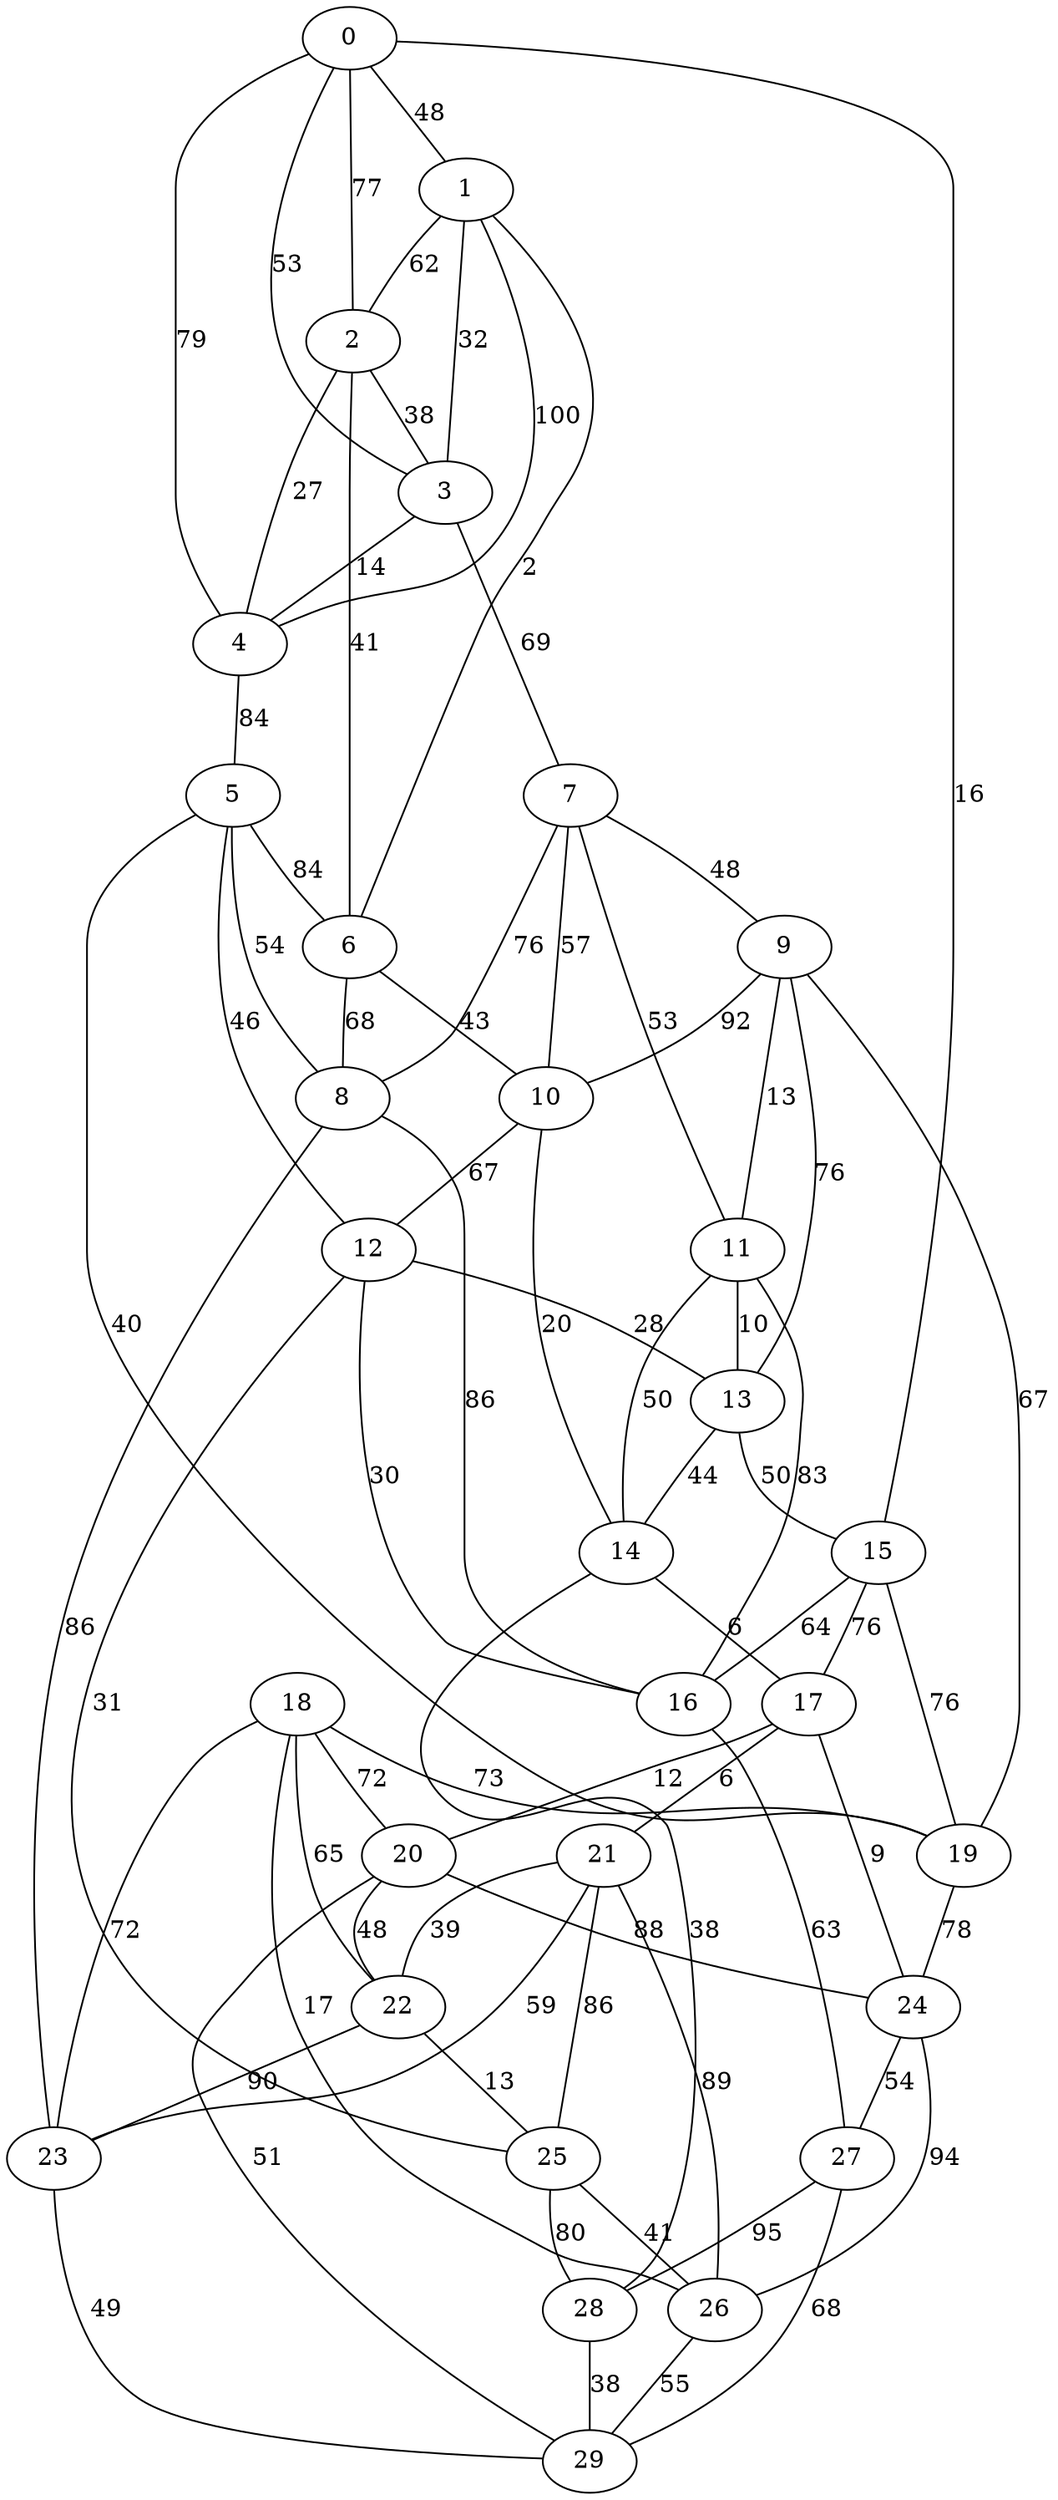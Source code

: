 graph abstract {
  0 [label="0"];
  1 [label="1"];
  2 [label="2"];
  3 [label="3"];
  4 [label="4"];
  5 [label="5"];
  6 [label="6"];
  7 [label="7"];
  8 [label="8"];
  9 [label="9"];
  10 [label="10"];
  11 [label="11"];
  12 [label="12"];
  13 [label="13"];
  14 [label="14"];
  15 [label="15"];
  16 [label="16"];
  17 [label="17"];
  18 [label="18"];
  19 [label="19"];
  20 [label="20"];
  21 [label="21"];
  22 [label="22"];
  23 [label="23"];
  24 [label="24"];
  25 [label="25"];
  26 [label="26"];
  27 [label="27"];
  28 [label="28"];
  29 [label="29"];
  0 -- 2 [label="77"];
  0 -- 3 [label="53"];
  0 -- 15 [label="16"];
  0 -- 1 [label="48"];
  0 -- 4 [label="79"];
  1 -- 2 [label="62"];
  1 -- 3 [label="32"];
  1 -- 4 [label="100"];
  1 -- 6 [label="2"];
  2 -- 6 [label="41"];
  2 -- 4 [label="27"];
  2 -- 3 [label="38"];
  3 -- 7 [label="69"];
  3 -- 4 [label="14"];
  4 -- 5 [label="84"];
  5 -- 12 [label="46"];
  5 -- 19 [label="40"];
  5 -- 6 [label="84"];
  5 -- 8 [label="54"];
  6 -- 8 [label="68"];
  6 -- 10 [label="43"];
  7 -- 10 [label="57"];
  7 -- 8 [label="76"];
  7 -- 11 [label="53"];
  7 -- 9 [label="48"];
  8 -- 23 [label="86"];
  8 -- 16 [label="86"];
  9 -- 19 [label="67"];
  9 -- 11 [label="13"];
  9 -- 10 [label="92"];
  9 -- 13 [label="76"];
  10 -- 12 [label="67"];
  10 -- 14 [label="20"];
  11 -- 14 [label="50"];
  11 -- 13 [label="10"];
  11 -- 16 [label="83"];
  12 -- 16 [label="30"];
  12 -- 25 [label="31"];
  12 -- 13 [label="28"];
  13 -- 15 [label="50"];
  13 -- 14 [label="44"];
  14 -- 28 [label="38"];
  14 -- 17 [label="6"];
  15 -- 17 [label="76"];
  15 -- 16 [label="64"];
  15 -- 19 [label="76"];
  16 -- 27 [label="63"];
  17 -- 20 [label="12"];
  17 -- 24 [label="9"];
  17 -- 21 [label="6"];
  18 -- 26 [label="17"];
  18 -- 19 [label="73"];
  18 -- 23 [label="72"];
  18 -- 22 [label="65"];
  18 -- 20 [label="72"];
  19 -- 24 [label="78"];
  20 -- 29 [label="51"];
  20 -- 22 [label="48"];
  20 -- 24 [label="88"];
  21 -- 25 [label="86"];
  21 -- 23 [label="59"];
  21 -- 22 [label="39"];
  21 -- 26 [label="89"];
  22 -- 23 [label="90"];
  22 -- 25 [label="13"];
  23 -- 29 [label="49"];
  24 -- 26 [label="94"];
  24 -- 27 [label="54"];
  25 -- 28 [label="80"];
  25 -- 26 [label="41"];
  26 -- 29 [label="55"];
  27 -- 29 [label="68"];
  27 -- 28 [label="95"];
  28 -- 29 [label="38"];
}